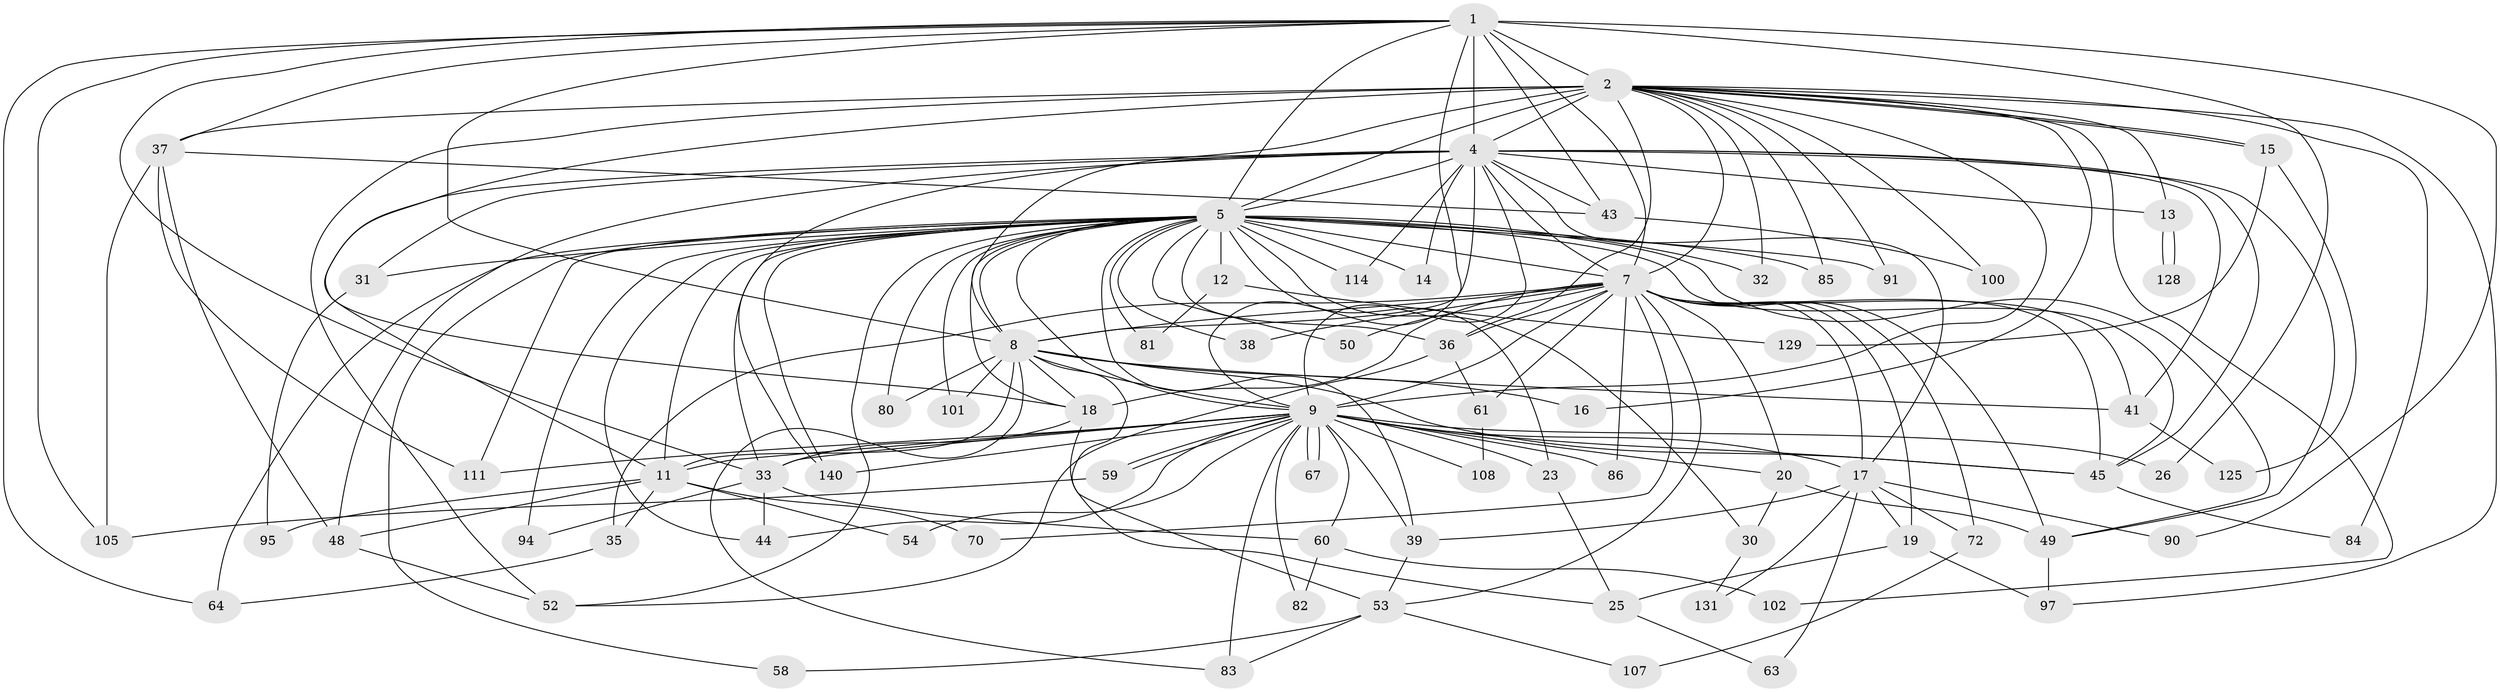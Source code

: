 // original degree distribution, {19: 0.00684931506849315, 25: 0.0136986301369863, 21: 0.0136986301369863, 26: 0.0136986301369863, 28: 0.00684931506849315, 36: 0.00684931506849315, 27: 0.00684931506849315, 10: 0.00684931506849315, 4: 0.1232876712328767, 2: 0.5205479452054794, 9: 0.00684931506849315, 6: 0.02054794520547945, 3: 0.2328767123287671, 7: 0.00684931506849315, 5: 0.0136986301369863}
// Generated by graph-tools (version 1.1) at 2025/14/03/09/25 04:14:15]
// undirected, 73 vertices, 180 edges
graph export_dot {
graph [start="1"]
  node [color=gray90,style=filled];
  1;
  2 [super="+115+119+122+40+3+93+99+92"];
  4 [super="+22+66+145+88"];
  5 [super="+10+134+132+47+6"];
  7 [super="+21+138+144"];
  8 [super="+103+89"];
  9 [super="+77+65+28"];
  11;
  12;
  13;
  14;
  15;
  16;
  17;
  18;
  19;
  20;
  23 [super="+112"];
  25;
  26;
  30;
  31;
  32;
  33 [super="+56"];
  35;
  36 [super="+104+142"];
  37;
  38;
  39 [super="+135"];
  41;
  43 [super="+55+74+109"];
  44;
  45 [super="+62"];
  48 [super="+68"];
  49 [super="+96+73"];
  50;
  52;
  53;
  54;
  58;
  59;
  60;
  61;
  63;
  64 [super="+110"];
  67;
  70;
  72;
  80;
  81;
  82;
  83 [super="+137"];
  84;
  85;
  86;
  90;
  91;
  94 [super="+146"];
  95;
  97;
  100;
  101;
  102;
  105 [super="+126"];
  107;
  108;
  111 [super="+136"];
  114;
  125;
  128;
  129;
  131;
  140 [super="+141"];
  1 -- 2 [weight=2];
  1 -- 4 [weight=2];
  1 -- 5 [weight=3];
  1 -- 7 [weight=2];
  1 -- 8;
  1 -- 9;
  1 -- 26;
  1 -- 33;
  1 -- 37;
  1 -- 43 [weight=2];
  1 -- 90;
  1 -- 105;
  1 -- 64;
  2 -- 4 [weight=5];
  2 -- 5 [weight=12];
  2 -- 7 [weight=2];
  2 -- 8 [weight=4];
  2 -- 9 [weight=5];
  2 -- 13;
  2 -- 15;
  2 -- 15;
  2 -- 18;
  2 -- 37;
  2 -- 102;
  2 -- 16;
  2 -- 84;
  2 -- 85;
  2 -- 91;
  2 -- 97;
  2 -- 100;
  2 -- 52;
  2 -- 36;
  2 -- 32;
  4 -- 5 [weight=6];
  4 -- 7;
  4 -- 8 [weight=2];
  4 -- 9 [weight=2];
  4 -- 13;
  4 -- 14;
  4 -- 17;
  4 -- 45;
  4 -- 48;
  4 -- 114;
  4 -- 140;
  4 -- 41;
  4 -- 43 [weight=3];
  4 -- 31;
  4 -- 49;
  4 -- 11;
  5 -- 7 [weight=4];
  5 -- 8 [weight=5];
  5 -- 9 [weight=4];
  5 -- 12 [weight=2];
  5 -- 23 [weight=2];
  5 -- 31;
  5 -- 32 [weight=2];
  5 -- 64;
  5 -- 91;
  5 -- 94 [weight=2];
  5 -- 49;
  5 -- 33;
  5 -- 140;
  5 -- 85;
  5 -- 36;
  5 -- 38;
  5 -- 39;
  5 -- 45;
  5 -- 111;
  5 -- 50;
  5 -- 114;
  5 -- 52;
  5 -- 58;
  5 -- 101;
  5 -- 11 [weight=2];
  5 -- 44;
  5 -- 14;
  5 -- 80 [weight=2];
  5 -- 81;
  5 -- 18;
  5 -- 30 [weight=2];
  7 -- 8;
  7 -- 9 [weight=2];
  7 -- 19;
  7 -- 20;
  7 -- 35;
  7 -- 36;
  7 -- 38;
  7 -- 41;
  7 -- 49 [weight=2];
  7 -- 50;
  7 -- 61;
  7 -- 70;
  7 -- 72;
  7 -- 86;
  7 -- 45;
  7 -- 17;
  7 -- 18;
  7 -- 53;
  8 -- 9;
  8 -- 11;
  8 -- 16;
  8 -- 18;
  8 -- 53;
  8 -- 80;
  8 -- 83;
  8 -- 101;
  8 -- 45;
  8 -- 41;
  9 -- 11;
  9 -- 17;
  9 -- 20;
  9 -- 23;
  9 -- 26 [weight=2];
  9 -- 33;
  9 -- 39;
  9 -- 44;
  9 -- 54;
  9 -- 59;
  9 -- 59;
  9 -- 60;
  9 -- 67;
  9 -- 67;
  9 -- 82;
  9 -- 83;
  9 -- 86;
  9 -- 108;
  9 -- 111;
  9 -- 140;
  9 -- 45;
  11 -- 35;
  11 -- 54;
  11 -- 70;
  11 -- 95;
  11 -- 48;
  12 -- 81;
  12 -- 129;
  13 -- 128;
  13 -- 128;
  15 -- 125;
  15 -- 129;
  17 -- 19;
  17 -- 39;
  17 -- 63;
  17 -- 72;
  17 -- 90;
  17 -- 131;
  18 -- 25;
  18 -- 33;
  19 -- 25;
  19 -- 97;
  20 -- 30;
  20 -- 49;
  23 -- 25;
  25 -- 63;
  30 -- 131;
  31 -- 95;
  33 -- 44;
  33 -- 60;
  33 -- 94;
  35 -- 64;
  36 -- 61;
  36 -- 52;
  37 -- 48;
  37 -- 105;
  37 -- 111;
  37 -- 43;
  39 -- 53;
  41 -- 125;
  43 -- 100;
  45 -- 84;
  48 -- 52;
  49 -- 97;
  53 -- 58;
  53 -- 107;
  53 -- 83;
  59 -- 105;
  60 -- 82;
  60 -- 102;
  61 -- 108;
  72 -- 107;
}
